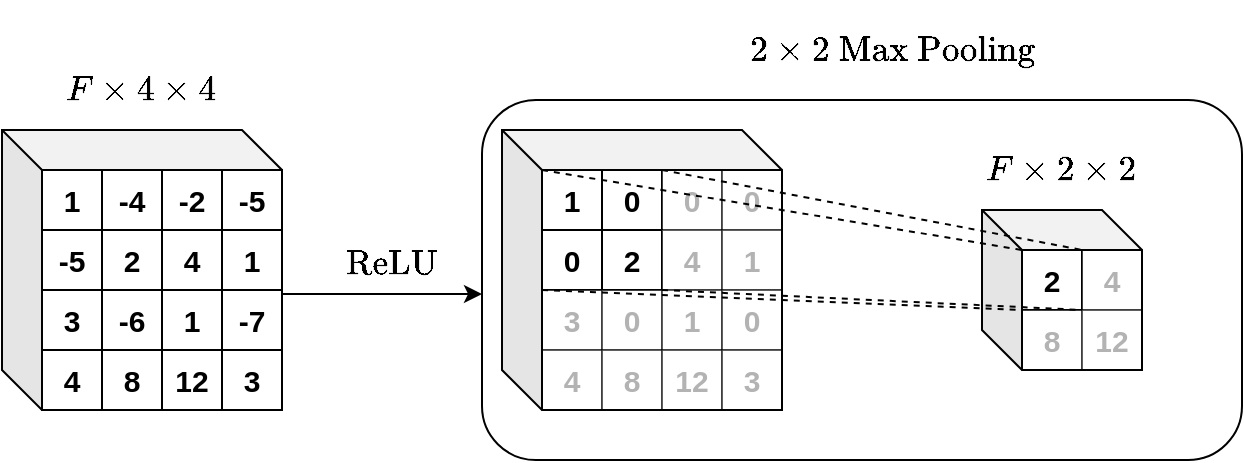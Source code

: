 <mxfile version="13.0.0" type="device"><diagram id="CWCrnHvsu9Y9JoY3C8DS" name="Page-1"><mxGraphModel dx="1038" dy="549" grid="1" gridSize="10" guides="1" tooltips="1" connect="1" arrows="1" fold="1" page="1" pageScale="1" pageWidth="850" pageHeight="1100" math="1" shadow="0"><root><mxCell id="0"/><mxCell id="1" parent="0"/><mxCell id="wtceB0PRtDCHmoCRmvhK-1" value="&lt;font style=&quot;font-size: 15px&quot;&gt;&lt;b&gt;1&lt;/b&gt;&lt;/font&gt;" style="whiteSpace=wrap;html=1;aspect=fixed;" vertex="1" parent="1"><mxGeometry x="330" y="135" width="30" height="30" as="geometry"/></mxCell><mxCell id="wtceB0PRtDCHmoCRmvhK-2" value="&lt;font style=&quot;font-size: 15px&quot;&gt;&lt;b&gt;0&lt;/b&gt;&lt;/font&gt;" style="whiteSpace=wrap;html=1;aspect=fixed;strokeColor=#000000;" vertex="1" parent="1"><mxGeometry x="360" y="135" width="30" height="30" as="geometry"/></mxCell><mxCell id="wtceB0PRtDCHmoCRmvhK-3" value="&lt;font style=&quot;font-size: 15px&quot; color=&quot;#b3b3b3&quot;&gt;&lt;b&gt;0&lt;/b&gt;&lt;/font&gt;" style="whiteSpace=wrap;html=1;aspect=fixed;strokeColor=#000000;opacity=50;" vertex="1" parent="1"><mxGeometry x="390" y="135" width="30" height="30" as="geometry"/></mxCell><mxCell id="wtceB0PRtDCHmoCRmvhK-4" value="&lt;font style=&quot;font-size: 15px&quot; color=&quot;#b3b3b3&quot;&gt;&lt;b&gt;0&lt;/b&gt;&lt;/font&gt;" style="whiteSpace=wrap;html=1;aspect=fixed;strokeColor=#000000;opacity=50;" vertex="1" parent="1"><mxGeometry x="420" y="135" width="30" height="30" as="geometry"/></mxCell><mxCell id="wtceB0PRtDCHmoCRmvhK-5" value="&lt;font style=&quot;font-size: 15px&quot;&gt;&lt;b&gt;0&lt;/b&gt;&lt;/font&gt;" style="whiteSpace=wrap;html=1;aspect=fixed;strokeColor=#000000;" vertex="1" parent="1"><mxGeometry x="330" y="165" width="30" height="30" as="geometry"/></mxCell><mxCell id="wtceB0PRtDCHmoCRmvhK-6" value="&lt;font style=&quot;font-size: 15px&quot;&gt;&lt;b&gt;2&lt;/b&gt;&lt;/font&gt;" style="whiteSpace=wrap;html=1;aspect=fixed;strokeColor=#000000;fontColor=#000000;" vertex="1" parent="1"><mxGeometry x="360" y="165" width="30" height="30" as="geometry"/></mxCell><mxCell id="wtceB0PRtDCHmoCRmvhK-7" value="&lt;font style=&quot;font-size: 15px&quot; color=&quot;#b3b3b3&quot;&gt;&lt;b&gt;4&lt;/b&gt;&lt;/font&gt;" style="whiteSpace=wrap;html=1;aspect=fixed;strokeColor=#000000;opacity=50;" vertex="1" parent="1"><mxGeometry x="390" y="165" width="30" height="30" as="geometry"/></mxCell><mxCell id="wtceB0PRtDCHmoCRmvhK-8" value="&lt;font style=&quot;font-size: 15px&quot; color=&quot;#b3b3b3&quot;&gt;&lt;b&gt;1&lt;/b&gt;&lt;/font&gt;" style="whiteSpace=wrap;html=1;aspect=fixed;strokeColor=#000000;opacity=50;" vertex="1" parent="1"><mxGeometry x="420" y="165" width="30" height="30" as="geometry"/></mxCell><mxCell id="wtceB0PRtDCHmoCRmvhK-9" value="&lt;font style=&quot;font-size: 15px&quot; color=&quot;#b3b3b3&quot;&gt;&lt;b&gt;3&lt;/b&gt;&lt;/font&gt;" style="whiteSpace=wrap;html=1;aspect=fixed;strokeColor=#000000;opacity=50;" vertex="1" parent="1"><mxGeometry x="330" y="195" width="30" height="30" as="geometry"/></mxCell><mxCell id="wtceB0PRtDCHmoCRmvhK-10" value="&lt;font style=&quot;font-size: 15px&quot; color=&quot;#b3b3b3&quot;&gt;&lt;b&gt;0&lt;/b&gt;&lt;/font&gt;" style="whiteSpace=wrap;html=1;aspect=fixed;strokeColor=#000000;opacity=50;" vertex="1" parent="1"><mxGeometry x="360" y="195" width="30" height="30" as="geometry"/></mxCell><mxCell id="wtceB0PRtDCHmoCRmvhK-11" value="&lt;font style=&quot;font-size: 15px&quot; color=&quot;#b3b3b3&quot;&gt;&lt;b&gt;1&lt;/b&gt;&lt;/font&gt;" style="whiteSpace=wrap;html=1;aspect=fixed;strokeColor=#000000;opacity=50;" vertex="1" parent="1"><mxGeometry x="390" y="195" width="30" height="30" as="geometry"/></mxCell><mxCell id="wtceB0PRtDCHmoCRmvhK-12" value="&lt;font style=&quot;font-size: 15px&quot; color=&quot;#b3b3b3&quot;&gt;&lt;b&gt;0&lt;/b&gt;&lt;/font&gt;" style="whiteSpace=wrap;html=1;aspect=fixed;strokeColor=#000000;opacity=50;" vertex="1" parent="1"><mxGeometry x="420" y="195" width="30" height="30" as="geometry"/></mxCell><mxCell id="wtceB0PRtDCHmoCRmvhK-13" value="&lt;font style=&quot;font-size: 15px&quot; color=&quot;#b3b3b3&quot;&gt;&lt;b&gt;4&lt;/b&gt;&lt;/font&gt;" style="whiteSpace=wrap;html=1;aspect=fixed;strokeColor=#000000;opacity=50;" vertex="1" parent="1"><mxGeometry x="330" y="225" width="30" height="30" as="geometry"/></mxCell><mxCell id="wtceB0PRtDCHmoCRmvhK-14" value="&lt;font style=&quot;font-size: 15px&quot; color=&quot;#b3b3b3&quot;&gt;&lt;b&gt;8&lt;/b&gt;&lt;/font&gt;" style="whiteSpace=wrap;html=1;aspect=fixed;strokeColor=#000000;opacity=50;" vertex="1" parent="1"><mxGeometry x="360" y="225" width="30" height="30" as="geometry"/></mxCell><mxCell id="wtceB0PRtDCHmoCRmvhK-15" value="&lt;font style=&quot;font-size: 15px&quot; color=&quot;#b3b3b3&quot;&gt;&lt;b&gt;12&lt;/b&gt;&lt;/font&gt;" style="whiteSpace=wrap;html=1;aspect=fixed;strokeColor=#000000;opacity=50;" vertex="1" parent="1"><mxGeometry x="390" y="225" width="30" height="30" as="geometry"/></mxCell><mxCell id="wtceB0PRtDCHmoCRmvhK-16" value="&lt;font style=&quot;font-size: 15px&quot; color=&quot;#b3b3b3&quot;&gt;&lt;b&gt;3&lt;/b&gt;&lt;/font&gt;" style="whiteSpace=wrap;html=1;aspect=fixed;strokeColor=#000000;opacity=50;" vertex="1" parent="1"><mxGeometry x="420" y="225" width="30" height="30" as="geometry"/></mxCell><mxCell id="wtceB0PRtDCHmoCRmvhK-17" value="" style="shape=cube;whiteSpace=wrap;html=1;boundedLbl=1;backgroundOutline=1;darkOpacity=0.05;darkOpacity2=0.1;fillColor=none;fontSize=15;" vertex="1" parent="1"><mxGeometry x="310" y="115" width="140" height="140" as="geometry"/></mxCell><mxCell id="wtceB0PRtDCHmoCRmvhK-18" value="&lt;font style=&quot;font-size: 15px&quot;&gt;&lt;b&gt;2&lt;/b&gt;&lt;/font&gt;" style="whiteSpace=wrap;html=1;aspect=fixed;" vertex="1" parent="1"><mxGeometry x="570" y="175" width="30" height="30" as="geometry"/></mxCell><mxCell id="wtceB0PRtDCHmoCRmvhK-19" value="&lt;font style=&quot;font-size: 15px&quot;&gt;&lt;b&gt;4&lt;/b&gt;&lt;/font&gt;" style="whiteSpace=wrap;html=1;aspect=fixed;strokeColor=#000000;fontColor=#B3B3B3;opacity=50;" vertex="1" parent="1"><mxGeometry x="600" y="175" width="30" height="30" as="geometry"/></mxCell><mxCell id="wtceB0PRtDCHmoCRmvhK-20" value="&lt;font style=&quot;font-size: 15px&quot;&gt;&lt;b&gt;8&lt;/b&gt;&lt;/font&gt;" style="whiteSpace=wrap;html=1;aspect=fixed;strokeColor=#000000;fontColor=#B3B3B3;opacity=50;" vertex="1" parent="1"><mxGeometry x="570" y="205" width="30" height="30" as="geometry"/></mxCell><mxCell id="wtceB0PRtDCHmoCRmvhK-21" value="&lt;font style=&quot;font-size: 15px&quot;&gt;&lt;b&gt;12&lt;/b&gt;&lt;/font&gt;" style="whiteSpace=wrap;html=1;aspect=fixed;strokeColor=#000000;fontColor=#B3B3B3;opacity=50;" vertex="1" parent="1"><mxGeometry x="600" y="205" width="30" height="30" as="geometry"/></mxCell><mxCell id="wtceB0PRtDCHmoCRmvhK-22" value="" style="shape=cube;whiteSpace=wrap;html=1;boundedLbl=1;backgroundOutline=1;darkOpacity=0.05;darkOpacity2=0.1;fillColor=none;fontSize=15;" vertex="1" parent="1"><mxGeometry x="550" y="155" width="80" height="80" as="geometry"/></mxCell><mxCell id="wtceB0PRtDCHmoCRmvhK-23" value="" style="endArrow=none;dashed=1;html=1;fontSize=15;fontColor=#B3B3B3;exitX=0;exitY=0;exitDx=0;exitDy=0;entryX=0;entryY=0;entryDx=0;entryDy=0;" edge="1" parent="1" source="wtceB0PRtDCHmoCRmvhK-1" target="wtceB0PRtDCHmoCRmvhK-18"><mxGeometry width="50" height="50" relative="1" as="geometry"><mxPoint x="450" y="225" as="sourcePoint"/><mxPoint x="500" y="175" as="targetPoint"/></mxGeometry></mxCell><mxCell id="wtceB0PRtDCHmoCRmvhK-24" value="" style="endArrow=none;dashed=1;html=1;fontSize=15;fontColor=#B3B3B3;exitX=0;exitY=0;exitDx=0;exitDy=0;entryX=0;entryY=1;entryDx=0;entryDy=0;" edge="1" parent="1" source="wtceB0PRtDCHmoCRmvhK-9" target="wtceB0PRtDCHmoCRmvhK-18"><mxGeometry width="50" height="50" relative="1" as="geometry"><mxPoint x="470" y="225" as="sourcePoint"/><mxPoint x="520" y="175" as="targetPoint"/></mxGeometry></mxCell><mxCell id="wtceB0PRtDCHmoCRmvhK-25" value="" style="endArrow=none;dashed=1;html=1;fontSize=15;fontColor=#B3B3B3;exitX=0;exitY=1;exitDx=0;exitDy=0;entryX=1;entryY=0;entryDx=0;entryDy=0;" edge="1" parent="1" source="wtceB0PRtDCHmoCRmvhK-7" target="wtceB0PRtDCHmoCRmvhK-20"><mxGeometry width="50" height="50" relative="1" as="geometry"><mxPoint x="350" y="195" as="sourcePoint"/><mxPoint x="520" y="215" as="targetPoint"/></mxGeometry></mxCell><mxCell id="wtceB0PRtDCHmoCRmvhK-26" value="&lt;font color=&quot;#000000&quot; style=&quot;font-size: 15px;&quot;&gt;\(2 \times 2 \text{ Max Pooling}\)&lt;/font&gt;" style="text;html=1;strokeColor=none;fillColor=none;align=center;verticalAlign=middle;whiteSpace=wrap;rounded=0;fontSize=15;fontColor=#B3B3B3;opacity=50;" vertex="1" parent="1"><mxGeometry x="430" y="50" width="150" height="50" as="geometry"/></mxCell><mxCell id="wtceB0PRtDCHmoCRmvhK-27" value="&lt;font color=&quot;#000000&quot;&gt;\(F \times 4 \times 4\)&lt;/font&gt;" style="text;html=1;strokeColor=none;fillColor=none;align=center;verticalAlign=middle;whiteSpace=wrap;rounded=0;fontSize=15;fontColor=#B3B3B3;opacity=50;" vertex="1" parent="1"><mxGeometry x="110" y="85" width="40" height="20" as="geometry"/></mxCell><mxCell id="wtceB0PRtDCHmoCRmvhK-28" value="&lt;font style=&quot;font-size: 15px&quot;&gt;&lt;b&gt;1&lt;/b&gt;&lt;/font&gt;" style="whiteSpace=wrap;html=1;aspect=fixed;" vertex="1" parent="1"><mxGeometry x="80" y="135" width="30" height="30" as="geometry"/></mxCell><mxCell id="wtceB0PRtDCHmoCRmvhK-29" value="&lt;font style=&quot;font-size: 15px&quot;&gt;&lt;b&gt;-4&lt;/b&gt;&lt;/font&gt;" style="whiteSpace=wrap;html=1;aspect=fixed;strokeColor=#000000;" vertex="1" parent="1"><mxGeometry x="110" y="135" width="30" height="30" as="geometry"/></mxCell><mxCell id="wtceB0PRtDCHmoCRmvhK-30" value="&lt;font style=&quot;font-size: 15px&quot;&gt;&lt;b&gt;-2&lt;/b&gt;&lt;/font&gt;" style="whiteSpace=wrap;html=1;aspect=fixed;strokeColor=#000000;fontColor=#000000;" vertex="1" parent="1"><mxGeometry x="140" y="135" width="30" height="30" as="geometry"/></mxCell><mxCell id="wtceB0PRtDCHmoCRmvhK-31" value="&lt;font style=&quot;font-size: 15px&quot;&gt;&lt;b&gt;-5&lt;/b&gt;&lt;/font&gt;" style="whiteSpace=wrap;html=1;aspect=fixed;strokeColor=#000000;fontColor=#000000;" vertex="1" parent="1"><mxGeometry x="170" y="135" width="30" height="30" as="geometry"/></mxCell><mxCell id="wtceB0PRtDCHmoCRmvhK-32" value="&lt;font style=&quot;font-size: 15px&quot;&gt;&lt;b&gt;-5&lt;/b&gt;&lt;/font&gt;" style="whiteSpace=wrap;html=1;aspect=fixed;strokeColor=#000000;" vertex="1" parent="1"><mxGeometry x="80" y="165" width="30" height="30" as="geometry"/></mxCell><mxCell id="wtceB0PRtDCHmoCRmvhK-33" value="&lt;font style=&quot;font-size: 15px&quot;&gt;&lt;b&gt;2&lt;/b&gt;&lt;/font&gt;" style="whiteSpace=wrap;html=1;aspect=fixed;strokeColor=#000000;fontColor=#000000;" vertex="1" parent="1"><mxGeometry x="110" y="165" width="30" height="30" as="geometry"/></mxCell><mxCell id="wtceB0PRtDCHmoCRmvhK-34" value="&lt;font style=&quot;font-size: 15px&quot;&gt;&lt;b&gt;4&lt;/b&gt;&lt;/font&gt;" style="whiteSpace=wrap;html=1;aspect=fixed;strokeColor=#000000;fontColor=#000000;" vertex="1" parent="1"><mxGeometry x="140" y="165" width="30" height="30" as="geometry"/></mxCell><mxCell id="wtceB0PRtDCHmoCRmvhK-35" value="&lt;font style=&quot;font-size: 15px&quot;&gt;&lt;b&gt;1&lt;/b&gt;&lt;/font&gt;" style="whiteSpace=wrap;html=1;aspect=fixed;strokeColor=#000000;fontColor=#000000;" vertex="1" parent="1"><mxGeometry x="170" y="165" width="30" height="30" as="geometry"/></mxCell><mxCell id="wtceB0PRtDCHmoCRmvhK-36" value="&lt;font style=&quot;font-size: 15px&quot;&gt;&lt;b&gt;3&lt;/b&gt;&lt;/font&gt;" style="whiteSpace=wrap;html=1;aspect=fixed;strokeColor=#000000;fontColor=#000000;" vertex="1" parent="1"><mxGeometry x="80" y="195" width="30" height="30" as="geometry"/></mxCell><mxCell id="wtceB0PRtDCHmoCRmvhK-37" value="&lt;font style=&quot;font-size: 15px&quot;&gt;&lt;b&gt;-6&lt;/b&gt;&lt;/font&gt;" style="whiteSpace=wrap;html=1;aspect=fixed;strokeColor=#000000;fontColor=#000000;" vertex="1" parent="1"><mxGeometry x="110" y="195" width="30" height="30" as="geometry"/></mxCell><mxCell id="wtceB0PRtDCHmoCRmvhK-38" value="&lt;font style=&quot;font-size: 15px&quot;&gt;&lt;b&gt;1&lt;/b&gt;&lt;/font&gt;" style="whiteSpace=wrap;html=1;aspect=fixed;strokeColor=#000000;fontColor=#000000;" vertex="1" parent="1"><mxGeometry x="140" y="195" width="30" height="30" as="geometry"/></mxCell><mxCell id="wtceB0PRtDCHmoCRmvhK-39" value="&lt;font style=&quot;font-size: 15px&quot;&gt;&lt;b&gt;-7&lt;/b&gt;&lt;/font&gt;" style="whiteSpace=wrap;html=1;aspect=fixed;strokeColor=#000000;fontColor=#000000;" vertex="1" parent="1"><mxGeometry x="170" y="195" width="30" height="30" as="geometry"/></mxCell><mxCell id="wtceB0PRtDCHmoCRmvhK-40" value="&lt;font style=&quot;font-size: 15px&quot;&gt;&lt;b&gt;4&lt;/b&gt;&lt;/font&gt;" style="whiteSpace=wrap;html=1;aspect=fixed;strokeColor=#000000;fontColor=#000000;" vertex="1" parent="1"><mxGeometry x="80" y="225" width="30" height="30" as="geometry"/></mxCell><mxCell id="wtceB0PRtDCHmoCRmvhK-41" value="&lt;font style=&quot;font-size: 15px&quot;&gt;&lt;b&gt;8&lt;/b&gt;&lt;/font&gt;" style="whiteSpace=wrap;html=1;aspect=fixed;strokeColor=#000000;fontColor=#000000;" vertex="1" parent="1"><mxGeometry x="110" y="225" width="30" height="30" as="geometry"/></mxCell><mxCell id="wtceB0PRtDCHmoCRmvhK-42" value="&lt;font style=&quot;font-size: 15px&quot;&gt;&lt;b&gt;12&lt;/b&gt;&lt;/font&gt;" style="whiteSpace=wrap;html=1;aspect=fixed;strokeColor=#000000;fontColor=#000000;" vertex="1" parent="1"><mxGeometry x="140" y="225" width="30" height="30" as="geometry"/></mxCell><mxCell id="wtceB0PRtDCHmoCRmvhK-43" value="&lt;font style=&quot;font-size: 15px&quot;&gt;&lt;b&gt;3&lt;/b&gt;&lt;/font&gt;" style="whiteSpace=wrap;html=1;aspect=fixed;strokeColor=#000000;fontColor=#000000;" vertex="1" parent="1"><mxGeometry x="170" y="225" width="30" height="30" as="geometry"/></mxCell><mxCell id="wtceB0PRtDCHmoCRmvhK-44" style="edgeStyle=orthogonalEdgeStyle;rounded=0;orthogonalLoop=1;jettySize=auto;html=1;fontSize=15;fontColor=#000000;exitX=0;exitY=0;exitDx=140;exitDy=80;exitPerimeter=0;" edge="1" parent="1" source="wtceB0PRtDCHmoCRmvhK-45"><mxGeometry relative="1" as="geometry"><mxPoint x="300" y="197" as="targetPoint"/><mxPoint x="210" y="197" as="sourcePoint"/><Array as="points"><mxPoint x="200" y="197"/></Array></mxGeometry></mxCell><mxCell id="wtceB0PRtDCHmoCRmvhK-45" value="" style="shape=cube;whiteSpace=wrap;html=1;boundedLbl=1;backgroundOutline=1;darkOpacity=0.05;darkOpacity2=0.1;fillColor=none;fontSize=15;" vertex="1" parent="1"><mxGeometry x="60" y="115" width="140" height="140" as="geometry"/></mxCell><mxCell id="wtceB0PRtDCHmoCRmvhK-46" value="&lt;font color=&quot;#000000&quot;&gt;\(F \times 2 \times 2\)&lt;/font&gt;" style="text;html=1;strokeColor=none;fillColor=none;align=center;verticalAlign=middle;whiteSpace=wrap;rounded=0;fontSize=15;fontColor=#B3B3B3;opacity=50;" vertex="1" parent="1"><mxGeometry x="570" y="125" width="40" height="20" as="geometry"/></mxCell><mxCell id="wtceB0PRtDCHmoCRmvhK-47" value="\(\text{ReLU}\)" style="text;html=1;strokeColor=none;fillColor=none;align=center;verticalAlign=middle;whiteSpace=wrap;rounded=0;fontSize=15;fontColor=#000000;" vertex="1" parent="1"><mxGeometry x="240" y="172" width="30" height="20" as="geometry"/></mxCell><mxCell id="wtceB0PRtDCHmoCRmvhK-48" value="" style="rounded=1;whiteSpace=wrap;html=1;fillColor=none;fontSize=15;fontColor=#000000;" vertex="1" parent="1"><mxGeometry x="300" y="100" width="380" height="180" as="geometry"/></mxCell><mxCell id="wtceB0PRtDCHmoCRmvhK-49" value="" style="endArrow=none;dashed=1;html=1;exitX=1;exitY=0;exitDx=0;exitDy=0;entryX=0;entryY=0;entryDx=0;entryDy=0;" edge="1" parent="1" source="wtceB0PRtDCHmoCRmvhK-2" target="wtceB0PRtDCHmoCRmvhK-19"><mxGeometry width="50" height="50" relative="1" as="geometry"><mxPoint x="510" y="165" as="sourcePoint"/><mxPoint x="490" y="105" as="targetPoint"/></mxGeometry></mxCell></root></mxGraphModel></diagram></mxfile>